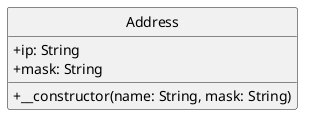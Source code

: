 @startuml
skinparam classAttributeIconSize 0
skinparam monochrome true
hide circle

class Address {
    +ip: String
    +mask: String
    +__constructor(name: String, mask: String)
}
@enduml
